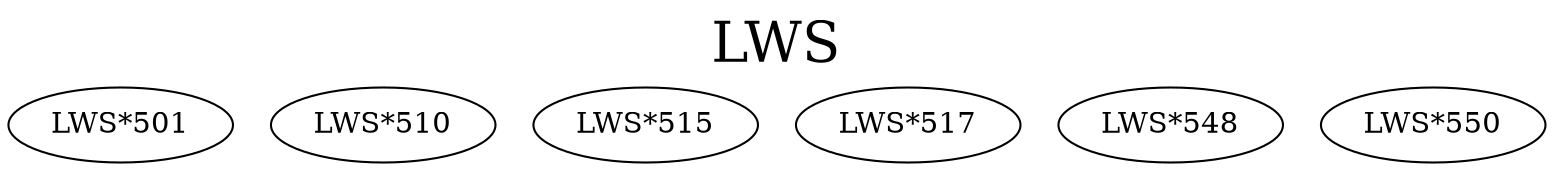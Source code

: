 digraph LWS {
labelloc = "t";
label = "LWS"
fontsize = 27;
"LWS*501"
"LWS*510"
"LWS*515"
"LWS*517"
"LWS*548"
"LWS*550"
}
